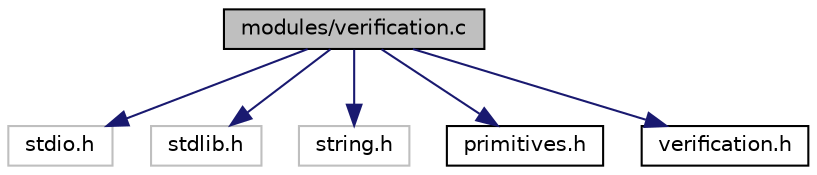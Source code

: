 digraph "modules/verification.c"
{
  edge [fontname="Helvetica",fontsize="10",labelfontname="Helvetica",labelfontsize="10"];
  node [fontname="Helvetica",fontsize="10",shape=record];
  Node0 [label="modules/verification.c",height=0.2,width=0.4,color="black", fillcolor="grey75", style="filled", fontcolor="black"];
  Node0 -> Node1 [color="midnightblue",fontsize="10",style="solid",fontname="Helvetica"];
  Node1 [label="stdio.h",height=0.2,width=0.4,color="grey75", fillcolor="white", style="filled"];
  Node0 -> Node2 [color="midnightblue",fontsize="10",style="solid",fontname="Helvetica"];
  Node2 [label="stdlib.h",height=0.2,width=0.4,color="grey75", fillcolor="white", style="filled"];
  Node0 -> Node3 [color="midnightblue",fontsize="10",style="solid",fontname="Helvetica"];
  Node3 [label="string.h",height=0.2,width=0.4,color="grey75", fillcolor="white", style="filled"];
  Node0 -> Node4 [color="midnightblue",fontsize="10",style="solid",fontname="Helvetica"];
  Node4 [label="primitives.h",height=0.2,width=0.4,color="black", fillcolor="white", style="filled",URL="$primitives_8h.html",tooltip="Contém as assinaturas das primitivas. "];
  Node0 -> Node5 [color="midnightblue",fontsize="10",style="solid",fontname="Helvetica"];
  Node5 [label="verification.h",height=0.2,width=0.4,color="black", fillcolor="white", style="filled",URL="$verification_8h.html",tooltip="Contém as assinaturas das verificações das primitivas. "];
}
